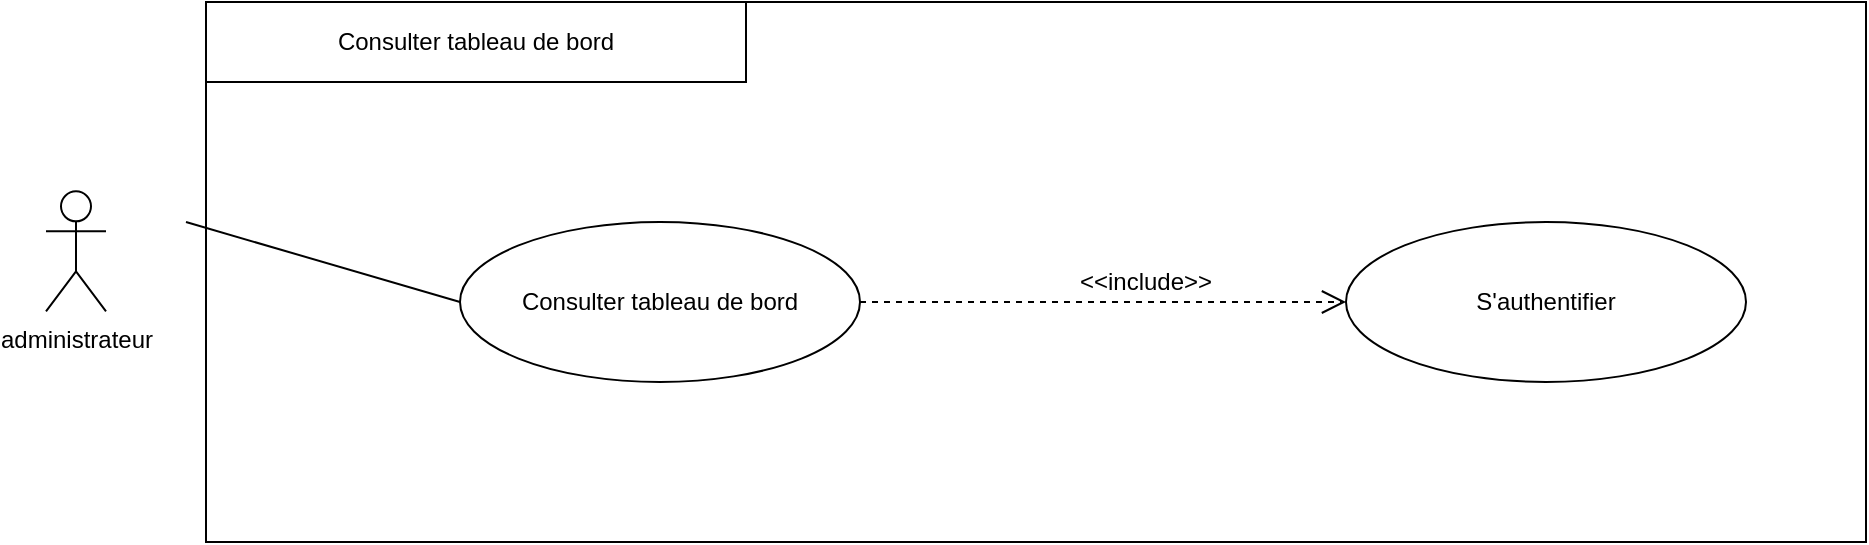 <mxfile version="21.3.6" type="gitlab">
  <diagram name="Page-1" id="tRQshtHeYLVuAr1eCUB1">
    <mxGraphModel dx="2206" dy="1957" grid="1" gridSize="10" guides="1" tooltips="1" connect="1" arrows="1" fold="1" page="1" pageScale="1" pageWidth="827" pageHeight="1169" math="0" shadow="0">
      <root>
        <mxCell id="0" />
        <mxCell id="1" parent="0" />
        <mxCell id="DdG9BF0xfuivgEp0OiJ1-34" value="" style="rounded=0;whiteSpace=wrap;html=1;" vertex="1" parent="1">
          <mxGeometry x="-540" y="-510" width="830" height="270" as="geometry" />
        </mxCell>
        <mxCell id="DdG9BF0xfuivgEp0OiJ1-97" value="administrateur" style="shape=umlActor;verticalLabelPosition=bottom;verticalAlign=top;html=1;outlineConnect=0;" vertex="1" parent="1">
          <mxGeometry x="-620" y="-415.34" width="30" height="60" as="geometry" />
        </mxCell>
        <mxCell id="DdG9BF0xfuivgEp0OiJ1-100" value="S&#39;authentifier" style="ellipse;whiteSpace=wrap;html=1;" vertex="1" parent="1">
          <mxGeometry x="30" y="-400" width="200" height="80" as="geometry" />
        </mxCell>
        <mxCell id="DdG9BF0xfuivgEp0OiJ1-102" value="&amp;lt;&amp;lt;include&amp;gt;&amp;gt;" style="text;html=1;strokeColor=none;fillColor=none;align=center;verticalAlign=middle;whiteSpace=wrap;rounded=0;" vertex="1" parent="1">
          <mxGeometry x="-90" y="-380" width="40" height="20" as="geometry" />
        </mxCell>
        <mxCell id="DdG9BF0xfuivgEp0OiJ1-115" style="edgeStyle=orthogonalEdgeStyle;rounded=0;orthogonalLoop=1;jettySize=auto;html=1;dashed=1;endSize=10;endArrow=open;endFill=0;" edge="1" parent="1" source="DdG9BF0xfuivgEp0OiJ1-108" target="DdG9BF0xfuivgEp0OiJ1-100">
          <mxGeometry relative="1" as="geometry" />
        </mxCell>
        <mxCell id="DdG9BF0xfuivgEp0OiJ1-108" value="Consulter tableau de bord" style="ellipse;whiteSpace=wrap;html=1;" vertex="1" parent="1">
          <mxGeometry x="-413" y="-400" width="200" height="80" as="geometry" />
        </mxCell>
        <mxCell id="DdG9BF0xfuivgEp0OiJ1-109" value="" style="endArrow=none;html=1;rounded=0;entryX=0;entryY=0.5;entryDx=0;entryDy=0;" edge="1" parent="1" target="DdG9BF0xfuivgEp0OiJ1-108">
          <mxGeometry width="50" height="50" relative="1" as="geometry">
            <mxPoint x="-550" y="-400" as="sourcePoint" />
            <mxPoint x="70" y="-110" as="targetPoint" />
          </mxGeometry>
        </mxCell>
        <mxCell id="DdG9BF0xfuivgEp0OiJ1-111" value="Consulter tableau de bord" style="rounded=0;whiteSpace=wrap;html=1;" vertex="1" parent="1">
          <mxGeometry x="-540" y="-510" width="270" height="40" as="geometry" />
        </mxCell>
      </root>
    </mxGraphModel>
  </diagram>
</mxfile>
